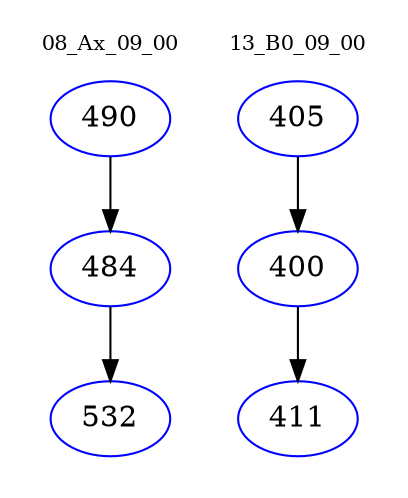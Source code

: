 digraph{
subgraph cluster_0 {
color = white
label = "08_Ax_09_00";
fontsize=10;
T0_490 [label="490", color="blue"]
T0_490 -> T0_484 [color="black"]
T0_484 [label="484", color="blue"]
T0_484 -> T0_532 [color="black"]
T0_532 [label="532", color="blue"]
}
subgraph cluster_1 {
color = white
label = "13_B0_09_00";
fontsize=10;
T1_405 [label="405", color="blue"]
T1_405 -> T1_400 [color="black"]
T1_400 [label="400", color="blue"]
T1_400 -> T1_411 [color="black"]
T1_411 [label="411", color="blue"]
}
}
